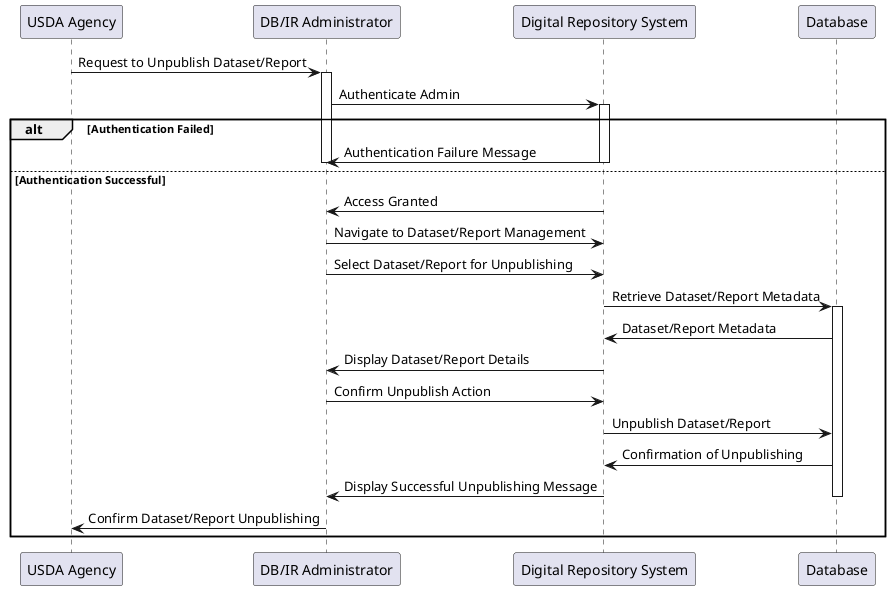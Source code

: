 @startuml
participant "USDA Agency" as USDA
participant "DB/IR Administrator" as Admin
participant "Digital Repository System" as System
participant "Database" as DB

USDA -> Admin: Request to Unpublish Dataset/Report
activate Admin
Admin -> System: Authenticate Admin
activate System

alt Authentication Failed
    System -> Admin: Authentication Failure Message
    deactivate Admin
    deactivate System
else Authentication Successful
    System -> Admin: Access Granted
    Admin -> System: Navigate to Dataset/Report Management
    Admin -> System: Select Dataset/Report for Unpublishing
    System -> DB: Retrieve Dataset/Report Metadata
    activate DB
    DB -> System: Dataset/Report Metadata
    System -> Admin: Display Dataset/Report Details
    Admin -> System: Confirm Unpublish Action
    System -> DB: Unpublish Dataset/Report
    DB -> System: Confirmation of Unpublishing
    System -> Admin: Display Successful Unpublishing Message
    deactivate DB
    deactivate System
    Admin -> USDA: Confirm Dataset/Report Unpublishing
    deactivate Admin
end
@enduml